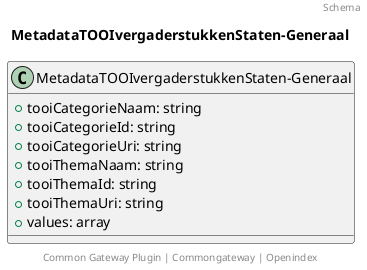 @startuml
title: MetadataTOOIvergaderstukkenStaten-Generaal
footer: Common Gateway Plugin | Commongateway | Openindex 
header: Schema

class MetadataTOOIvergaderstukkenStaten-Generaal {
  + tooiCategorieNaam: string
  + tooiCategorieId: string
  + tooiCategorieUri: string
  + tooiThemaNaam: string
  + tooiThemaId: string
  + tooiThemaUri: string
  + values: array
}
@enduml
